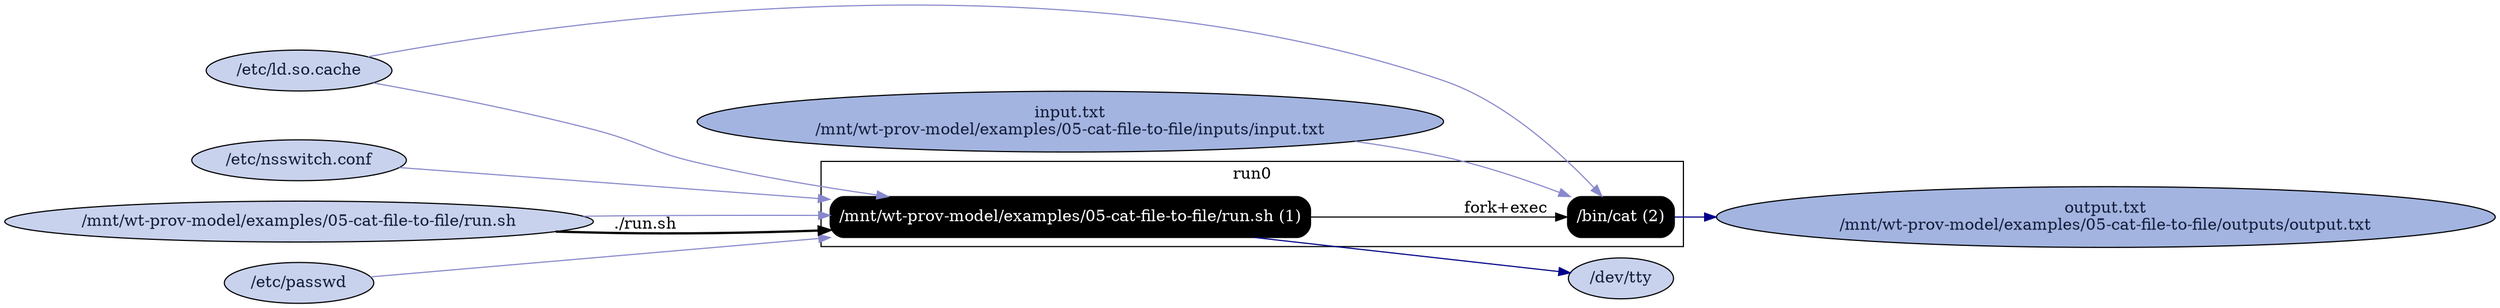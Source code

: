 digraph G {
    rankdir=LR;

    /* programs */
    node [shape=box fontcolor=white fillcolor=black style="filled,rounded"];
    subgraph cluster_run0 {
        label="run0";
        prog0 [label="/mnt/wt-prov-model/examples/05-cat-file-to-file/run.sh (1)"];
        prog1 [label="/bin/cat (2)"];
        prog0 -> prog1 [label="fork+exec"];
    }

    node [shape=ellipse fontcolor="#131C39" fillcolor="#C9D2ED"];

    /* other files */
    "/dev/tty";
    "/etc/ld.so.cache";
    "/etc/nsswitch.conf";
    "/etc/passwd";
    "/mnt/wt-prov-model/examples/05-cat-file-to-file/inputs/input.txt" [fillcolor="#A3B4E0", label="input.txt\n/mnt/wt-prov-model/examples/05-cat-file-to-file/inputs/input.txt"];
    "/mnt/wt-prov-model/examples/05-cat-file-to-file/outputs/output.txt" [fillcolor="#A3B4E0", label="output.txt\n/mnt/wt-prov-model/examples/05-cat-file-to-file/outputs/output.txt"];
    "/mnt/wt-prov-model/examples/05-cat-file-to-file/run.sh";

    "/mnt/wt-prov-model/examples/05-cat-file-to-file/run.sh" -> prog0 [style=bold, label="./run.sh"];
    "/etc/ld.so.cache" -> prog0 [color="#8888CC"];
    prog0 -> "/dev/tty" [color="#000088"];
    "/etc/nsswitch.conf" -> prog0 [color="#8888CC"];
    "/etc/passwd" -> prog0 [color="#8888CC"];
    "/mnt/wt-prov-model/examples/05-cat-file-to-file/run.sh" -> prog0 [color="#8888CC"];
    prog1 -> "/mnt/wt-prov-model/examples/05-cat-file-to-file/outputs/output.txt" [color="#000088"];
    "/etc/ld.so.cache" -> prog1 [color="#8888CC"];
    "/mnt/wt-prov-model/examples/05-cat-file-to-file/inputs/input.txt" -> prog1 [color="#8888CC"];
}
